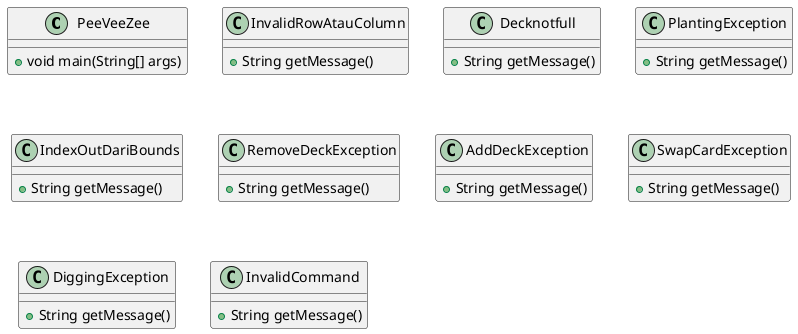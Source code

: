 @startuml
'https://plantuml.com/class-diagram

abstract class Bullet{
- damage: interface
- wornOut: boolean
+ getDamage(): int
+ setDamage(damage: int): void
+ isWornOut(): boolean
+ setWornOut(wornOut: boolean): void
+ hit(petak: Petak): void
}

class ButterBullet extends Bullet{
 }

class CornBullet extends Bullet{
}

class BasicBullet extends Bullet{
}

class KernelBullet extends Bullet{
}

class PeaBullet extends Bullet{
}

class PiercerBullet extends Bullet{
}

class SnowBullet extends Bullet{
}

abstract class "Creature"{
- name: String
- health: int
- attackDamage: int
- attackSpeed: float
- attackTimer: float
- pos: Posotion
- range: int
+ getName(): String
+ setName(name : String): void
+ getHealth(): int
+ setHealth(health: int): void
+ reduceHealth(damage: int): void
+ getAttackDamage(): int
+ setAttackDamage(attackDamage: int): void
+ getAttackSpeed(): float
+ setAttackSpeed(attackSpeed: float): void
+ getAttackTimer(): float
+ setAttackTimer(attackTimer: float): void
+ reduceAttackTimer(): void
+ getRange(): int
+ setRange(range: int): void
+ getPos(): Position
+ setPos(pos: Position): void
}

class Deck extends PlantFactory{
- instance: Deck<PlantFactory>
- myCards: List<T>
+ getInstance(): Deck<PlantFactory>
+ addCard(card: T): void
+ removeCard(card: T): void
+ removeCardWithIndex(index: int): void
+ swapCard(index1: int, index2: int): void
+ getMyCards(): List<T>
+ setMyCards(myCards: List<T>): void
+ printDeck(): void
+ planting(plantIndex: int, Row: int, Column: int): void
+ refresh(): void
+ clearDeck(): void
}

class GameMap{
- instance: GameMap
- map: Petak[][]
- rows: int
- columns: int
- zombieBase: List<Petak>
+ getInstance(): GameMap
+ printMap(): void
+ getRow(row: int): List<Petak>
+ getRowBasedOnPlantRange(p: Plant): List<Petak>
+ getPetakInFrontOfZombie(z: Zombie): Petak
+ getColumn(column: int): List<Petak>
+ getPetak(pos: Position): Petak
+ refreshMap(): void
+ isZombieBaseEmpty(): boolean
+ isProtectedBaseCompromised(): boolean
+ getZombieBase(): List<Petak>
}

class Inventory{
- instance: Inventory
- inventory: List<PlantFactory>
+ getInstance(): Inventory
+ getPlantFactoryByIndex(index: int): PlantFactory
+ printInventory(): void
+ isInDeck( deck: Deck<PlantFactory>, plantFactory: PlantFactory)
+ addCardToDeckWithIndex(deck: Deck<PlantFactory>, index: int): void
+ addAllCardRandomly(deck: Deck<PlantFactory>)
+ removeCardFromDeckWithIndex(deck: Deck<PlantFactory>, index: int): void
+ swapPlantInInventory(index1: int, index2: int): void
+ swapCardInDeck(deck: Deck<PlantFactory>, index1: int, index2: int)
}

class Petak{
- type: String
- pos: Position
- creature: List<Creature>
+ getType(): String
+ setType(type: String): void
+ printType(): void
+ addCreature(creature: Creature) : void
+ removeCreature(creature: Creature) : void
+ removeAllPlants() : void
+ refreshPetak() : void
+ resetPetak(): void
+ getCreatures(): List<Creature>
+ getZombies(): List<Zombie>
+ getPlants(): List<Plant>
+ getPos(): Position
+ setPos(pos: Position): void
+ printPos(): void
+ printCreatures(): void
}

interface PlantAbility{
+ useAbility(): void
+ checkToUseAbility(): void
}

abstract class PlantFactory{
- plantCount: int
- factoryName: String
- factoryCooldown: float
- cooldownTimer: float
- ready: boolean
- aquatic: boolean
- cost: int
+ createPlant(): Plant
+ getPlantCount(): Plant
+ incrementPlantCount(): void
+ decrementPlantCount(): void
+ getFactoryName(): String
+ setFactoryName(factoryName: String): void
+ getFactoryCooldown(): float
+ isReady(): boolean
+ setReady(ready: boolean)
+ isAquatic(): boolean
+ setAquatic(aquatic: boolean)
+ getCost(): int
+ setCost(cost int): void
+ getCooldownTimer(): float
+ setCooldownTimer(cooldownTimer: float)
+ addCooldownTimer(): void
+ reduceCooldownTimer(): void
+ checkToChangeCooldown(): void
+ refreshFactory(): void
+ displayStatus(): void
}

class BulletPlantFactory extends PlantFactory{
- bulletPlantCount: int
+ getBulletPlant(): int
}

class PiercerFactory extends PlantFactory{
- piercerCount: int
+ getPiercerCount(): int
}

class SnowpeaFactory extends PlantFactory{
- snowpeaCount: int
+ getSnowpeaCount(): int
}

class KernelpultFactory extends PlantFactory{
- kernelPultCount: int
+ getkernelPultCount(): int
}

class LilypadFactory extends PlantFactory{
- lilypadCount: int
+ getLilypadCount(): int
}

class PeashooterFactory extends PlantFactory{
- peashooterCount: int
+ getPeashooterCount(): int
}

class SquashFactory extends PlantFactory{
- squashCount: int
+ getSquashCount(): int
}

class SunflowerFactory extends PlantFactory{
- sunflowerCount: int
+ getSunflowerCount(): int
}

class WallnutFactory extends PlantFactory{
- wallnutCount: int
+ getWallnutCount(): int
}

class TangleFactory extends PlantFactory{
- tangleCount: int
+ getTangleCount(): int
}

abstract class Plant extends Creature{
- cost: int
- cooldown: float
- originalCooldown: float
- position: Position
+ getCost(): int
+ setCost(cost: int): void
+ getCooldown(): float
+ setCooldown(cooldown: float): void
+ reduceCooldown(): void
+ refreshCooldown(): void
+ refershPlant(): void
+ displayStatus(): void
}

class BulletPlant extends Plant{
- bullet: BasicBullet
- (reachablePetak: List<Petak>)
+ getReachablePetak(): List<Petak>
+ setReachablePetak(reachablePetak: List<Petak>): void
+ isZombieInRange(): boolean
}

class Kernelpult extends Plant implements PlantAbility{
- corn: CornBullet
- butter: ButterBullet
- reachablePetak: List<Petak>
+ getReachablePetak(): List<Petak>
+ setReachablePetak(reachablePetak: List<Petak>): void
+ isZombieInRange(): boolean
}

class Lilypad extends Plant{
}

class Peashooter extends Plant implements PlantAbility{
- bullet: PeaBullet
- reachablePetak: List<Petak>
+ getReachablePetak(): List<Petak>
+ setReachablePetak(reachablePetak: List<Petak>): void
+ isZombieInRange(): boolean
}

class Piercer extends Plant implements PlantAbility{
- bullet: PiercerBullet
- reachablePetak: List<Petak>
+ getReachablePetak(): List<Petak>
+ setReachablePetak(reachablePetak: List<Petak>): void
+ isZombieInRange(): boolean
}

class PotatoMine extends Plant implements PlantAbility{
- isReady: boolean
- reachablePetak: List<Petak>
+ getReachablePetak(): List<Petak>
+ setReachablePetak(reachablePetak: List<Petak>): void
+ isZombieInRange(): boolean
}

class Snowpea extends Plant implements PlantAbility{
- bullet: SnowBullet
- reachablePetak: List<Petak>
+ getReachablePetak(): List<Petak>
+ setReachablePetak(reachablePetak: List<Petak>): void
+ isZombieInRange(): boolean
}

class Squash extends Plant implements PlantAbility{
- reachablePetak: List<Petak>
+ getReachablePetak(): List<Petak>
+ setReachablePetak(reachablePetak: List<Petak>): void
+ isZombieInRange(): boolean
}

class Sunflower extends Plant implements PlantAbility{
- sunCooldown: float
}

class Tangle extends Plant implements PlantAbility{
+ getReachablePetak(): List<Petak>
+ setReachablePetak(reachablePetak: List<Petak>): void
+ isZombieInRange(): boolean
}

class Wallnut extends Plant implements PlantAbility{
}

class Position{
- x: int
- y: int
+ getX(): int
+ getY(): int
+ setX(x: int): void
+ setY(y: int): void
+ setPos(x: int, y: int): void
+ copyPos(): Position
+ removePos(): void
+ displayPos(): void
}

class Sun{
- instance: Sun
- sunPoints: int
+ getInstance(): Sun
+ getSunPoints(): int
+ addSunPoints(sunPoints: int): void
+ subtractSunPoints(sunPoints: int): void
+ setSunPoints(sunPoints: int): void
+ resetSunPoints(): void
+ displayStatus(): void
}

class PlantThread implements Runnable{
- instance: PlantThread
+ getInstance(): PlantThread
+ addPlant(p: Plant): void
+ removePlants(): void
+ getPlants(): List<Plant>
+ run(): void
}

class TimerThread implements Runnable{
- instance: TimerThread
+ getDayStart(): long
+ setDayStart(dayStart: long): long
+ getTempStart(): long
+ getNextSunPointTime(): long
+ getCurrentTime(): long
+ setCurrentTime(currentTime: long)
+ getGlobalTimeElapsed(): long
+ setGlobalTimeElapsed(globalTimeElapsed: long)
}

class ZombieThread implements Runnable{
- instance: ZombieThread
+ removeZombies(): void
+ isAllZombiesDead(): boolean
+ globalIsAllZombiesDead(): boolean
+ getZombies(): List<Zombie>
+ resetFactories(): void
+ getZombieSpawnTimer(): int
+ setZombieSpawnTimer(zombieSpawnTimer: int): void
}

abstract class Bullet{
- pos: Position
}

interface ZombieAbility{
+ useAbility(): void
+ checkToUseAbility(): void
}

abstract class ZombieFactory{
- zombieCount: int
+ getZombieCount(): int
+ incrementZombieCount(): void
+ resetFactory(): void
}

class BucketheadZombieFactory extends ZombieFactory{
- bucketheadZombieCount: int
+ getBucketheadZombieCount(): int
}

class ConeheadZombieFactory extends ZombieFactory{
- coneheadZombieCount: int
+ getConeheadZombieCount(): int
}

class DolphinRiderFactory extends ZombieFactory{
- dolphinRiderZombieCount: int
+ getDolphinRiderZombieCount(): int
}

class DuckyTubeZombieFactory extends ZombieFactory{
- duckyTubeZombieCount: int
+ getDuckyTubeZombieCount(): int
}

class NormalZombieFactory extends ZombieFactory{
- normalZombieCount: int
+ getNormalZombieCount(): int
}

class PoleVaultingZombieFactory extends ZombieFactory{
- poleVaultingZombieCount: int
+ getPoleVaultingZombieCount(): int
}

class StingZombieFactory extends ZombieFactory{
- StingZombieCount: int
+ getStingZombieCount(): int
}

class RegenerativeZombieFactory extends ZombieFactory{
- regenerativeZombieCount: int
+ getRegenerativeZombieCount(): int
}

class ExplosiveZombieFactory extends ZombieFactory{
- explosiveZombieCount: int
+ getExplosiveZombieCount(): int
}

class DoubleAttackZombieFactory extends ZombieFactory{
- doubleAtttackZombieCount: int
+ getDoubleAttackZombieCount(): int
}


abstract class Zombie extends Creature{
- walkSpeedInSeconds: float
- walkTimer: float
- aquatic: boolean
- frozen: boolean
- frozenTimer: float
+ getWalkSpeedInSeconds(): float
+ setWalkSpeedInSeconds (walkSpeedInSeconds: float): void
+ getWalkTimer(): float
+ setWalkTimer(walkSpeedInSeconds: float)
+ isAquatic(): boolean
+ isFrozen(): boolean
+ setFrozen(frozen: boolean)
+ getFrozenTimer(): float
+ setFrozenTimer(frozenTimer: float)
+ reduceFrozenTimer(): void
+ isPlantsInSamePetak(): boolean
+ attackPlant(plants: List<Plant>): void
+ checkToAttack(): void
+ walk(): void
+ checkToWalk(): void
+ refreshZombie(): void
+ displayStatus: void
}

class BucketheadZombie extends Zombie{

}

class ConeheadZombie extends Zombie{

}

class DolphinRiderZombie extends Zombie implements ZombieAbility{
- petakInFront: Petak
- hasUseZombieAbility: boolean
+ getPetakInFront: Petak
+ setPetakInFront(petakInFront: Petak)
+ isPlantInFront(): boolean
}

class DuckyTubeZombie extends Zombie{

}

class NormalZombie extends Zombie{

}

class PoleVaultingZombie extends Zombie implements ZombieAbility{
- petakInFront: Petak
- hasUseZombieAbility: boolean
+ getPetakInFront: Petak
+ setPetakInFront(petakInFront: Petak)
+ isPlantInFront(): boolean
}

class DoubleAttackZombie extends Zombie implements ZombieAbility{
- abilityUsed: boolean
- originalAttackDamage: int
+ useAbility(): void
+ checkToUseAbility(): void
}

class StingZombie extends Zombie implements ZombieAbility{
- abilityUsed: boolean
+ useAbility(): void
+ checkToUseAbility(): void
}

class RegenerativeZombie extends Zombie implements ZombieAbility{
- abilityUsed: boolean
+ useAbility(): void
+ checkToUseAbility(): void
}

class ExplosiveZombie extends Zombie implements ZombieAbility{
+ useAbility(): void
+ checkToUseAbility(): void
}



class App{
}

@startuml
class Title {
    +Main()
}

class Welcome {
    +to()
}

class Michael {
    +printMichael()
}

class Vs {
    +printVs()
}

class Lalapan {
    +printLalapan()
}

class Border {
    +to()
}

@startuml

class PeeVeeZee {
' class utama
    +void main(String[] args)
}

class InvalidRowAtauColumn {
    +String getMessage()
}

class Decknotfull {
    +String getMessage()
}

class PlantingException {
    +String getMessage()
}

class IndexOutDariBounds {
    +String getMessage()
}

class RemoveDeckException {
    +String getMessage()
}

class AddDeckException {
    +String getMessage()
}

class SwapCardException {
    +String getMessage()
}

class DiggingException {
    +String getMessage()
}

class InvalidCommand {
    +String getMessage()
}

@enduml


' Relationships
PlantFactory "1" -- "*" Plant : creates >
ZombieFactory "1" -- "*" Zombie : creates >
Plant "1" -- "*" Bullet : uses >
BulletPlant -- BasicBullet
Plant -- Petak : positioned in >
Zombie -- Petak : positioned in >
Petak "*" -- "*" Creature : contains >
GameMap "1" -- "*" Petak : composed of >
Deck "1" -- "*" Plant : contains >
Inventory "1" -- "*" PlantFactory : contains >
GameMap "1" -- "1" Inventory : uses >
PlantThread "1" -- "*" Plant : manages >
ZombieThread "1" -- "*" Zombie : manages >
Plant -- Sun : generates >
SunflowerFactory -- Sun : creates >
Plant -- Ability : uses >
Creature -- Position : positioned at >
Petak -- Position : located at >
Title -> Welcome : to()
Title -> Michael : printMichael()
Title -> Vs : printVs()
Title -> Lalapan : printLalapan()
Title -> Border : to()
PeeVeeZee ..> InvalidRowAtauColumn : throws
PeeVeeZee ..> Decknotfull : throws
PeeVeeZee ..> PlantingException : throws
PeeVeeZee ..> IndexOutDariBounds : throws
PeeVeeZee ..> RemoveDeckException : throws
PeeVeeZee ..> AddDeckException : throws
PeeVeeZee ..> SwapCardException : throws
PeeVeeZee ..> DiggingException : throws
PeeVeeZee ..> InvalidCommand : throws
PeeVeeZee ..> Creature.Creature : uses
PeeVeeZee ..> GameMap.GameMap : uses
PeeVeeZee ..> Inventory.Inventory : uses
PeeVeeZee ..> Petak.Petak : uses
PeeVeeZee ..> Deck.Deck : uses
PeeVeeZee ..> PlantFactory.PlantFactory : uses
PeeVeeZee ..> Position.Position : uses
PeeVeeZee ..> Sun.Sun : uses
PeeVeeZee ..> Threads.TimerThread : uses
PeeVeeZee ..> Threads.PlantThread : uses
PeeVeeZee ..> Threads.ZombieThread : uses
PeeVeeZee ..> Title : uses

@enduml